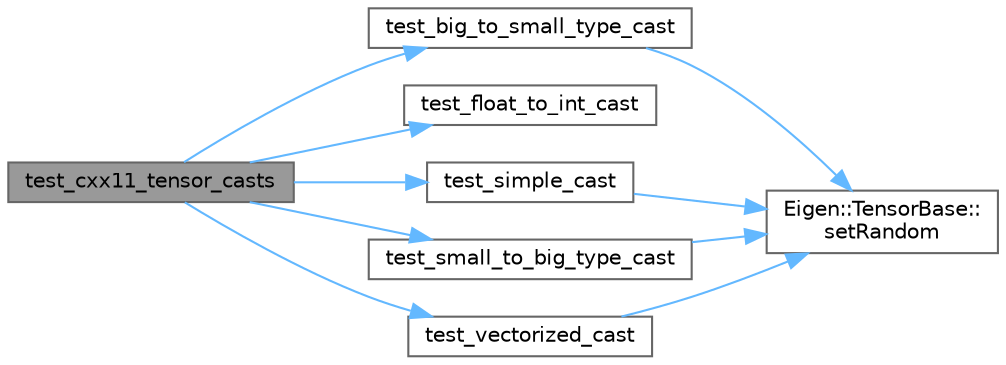 digraph "test_cxx11_tensor_casts"
{
 // LATEX_PDF_SIZE
  bgcolor="transparent";
  edge [fontname=Helvetica,fontsize=10,labelfontname=Helvetica,labelfontsize=10];
  node [fontname=Helvetica,fontsize=10,shape=box,height=0.2,width=0.4];
  rankdir="LR";
  Node1 [id="Node000001",label="test_cxx11_tensor_casts",height=0.2,width=0.4,color="gray40", fillcolor="grey60", style="filled", fontcolor="black",tooltip=" "];
  Node1 -> Node2 [id="edge1_Node000001_Node000002",color="steelblue1",style="solid",tooltip=" "];
  Node2 [id="Node000002",label="test_big_to_small_type_cast",height=0.2,width=0.4,color="grey40", fillcolor="white", style="filled",URL="$cxx11__tensor__casts_8cpp.html#ad184f179b46b307aebf39f43cce37d2e",tooltip=" "];
  Node2 -> Node3 [id="edge2_Node000002_Node000003",color="steelblue1",style="solid",tooltip=" "];
  Node3 [id="Node000003",label="Eigen::TensorBase::\lsetRandom",height=0.2,width=0.4,color="grey40", fillcolor="white", style="filled",URL="$class_eigen_1_1_tensor_base.html#afdc88de9b71bae20bb0b59e261e9a6a4",tooltip=" "];
  Node1 -> Node4 [id="edge3_Node000001_Node000004",color="steelblue1",style="solid",tooltip=" "];
  Node4 [id="Node000004",label="test_float_to_int_cast",height=0.2,width=0.4,color="grey40", fillcolor="white", style="filled",URL="$cxx11__tensor__casts_8cpp.html#a25f86c9e26573ad38def79159e139ceb",tooltip=" "];
  Node1 -> Node5 [id="edge4_Node000001_Node000005",color="steelblue1",style="solid",tooltip=" "];
  Node5 [id="Node000005",label="test_simple_cast",height=0.2,width=0.4,color="grey40", fillcolor="white", style="filled",URL="$cxx11__tensor__casts_8cpp.html#a53ede91bd97ae5cd564f53c44a27f40b",tooltip=" "];
  Node5 -> Node3 [id="edge5_Node000005_Node000003",color="steelblue1",style="solid",tooltip=" "];
  Node1 -> Node6 [id="edge6_Node000001_Node000006",color="steelblue1",style="solid",tooltip=" "];
  Node6 [id="Node000006",label="test_small_to_big_type_cast",height=0.2,width=0.4,color="grey40", fillcolor="white", style="filled",URL="$cxx11__tensor__casts_8cpp.html#a009881ff526c19d0d0cfa744d1da1d7a",tooltip=" "];
  Node6 -> Node3 [id="edge7_Node000006_Node000003",color="steelblue1",style="solid",tooltip=" "];
  Node1 -> Node7 [id="edge8_Node000001_Node000007",color="steelblue1",style="solid",tooltip=" "];
  Node7 [id="Node000007",label="test_vectorized_cast",height=0.2,width=0.4,color="grey40", fillcolor="white", style="filled",URL="$cxx11__tensor__casts_8cpp.html#a2fb1d976fb98aa694b5a3f84bb0e30cc",tooltip=" "];
  Node7 -> Node3 [id="edge9_Node000007_Node000003",color="steelblue1",style="solid",tooltip=" "];
}
